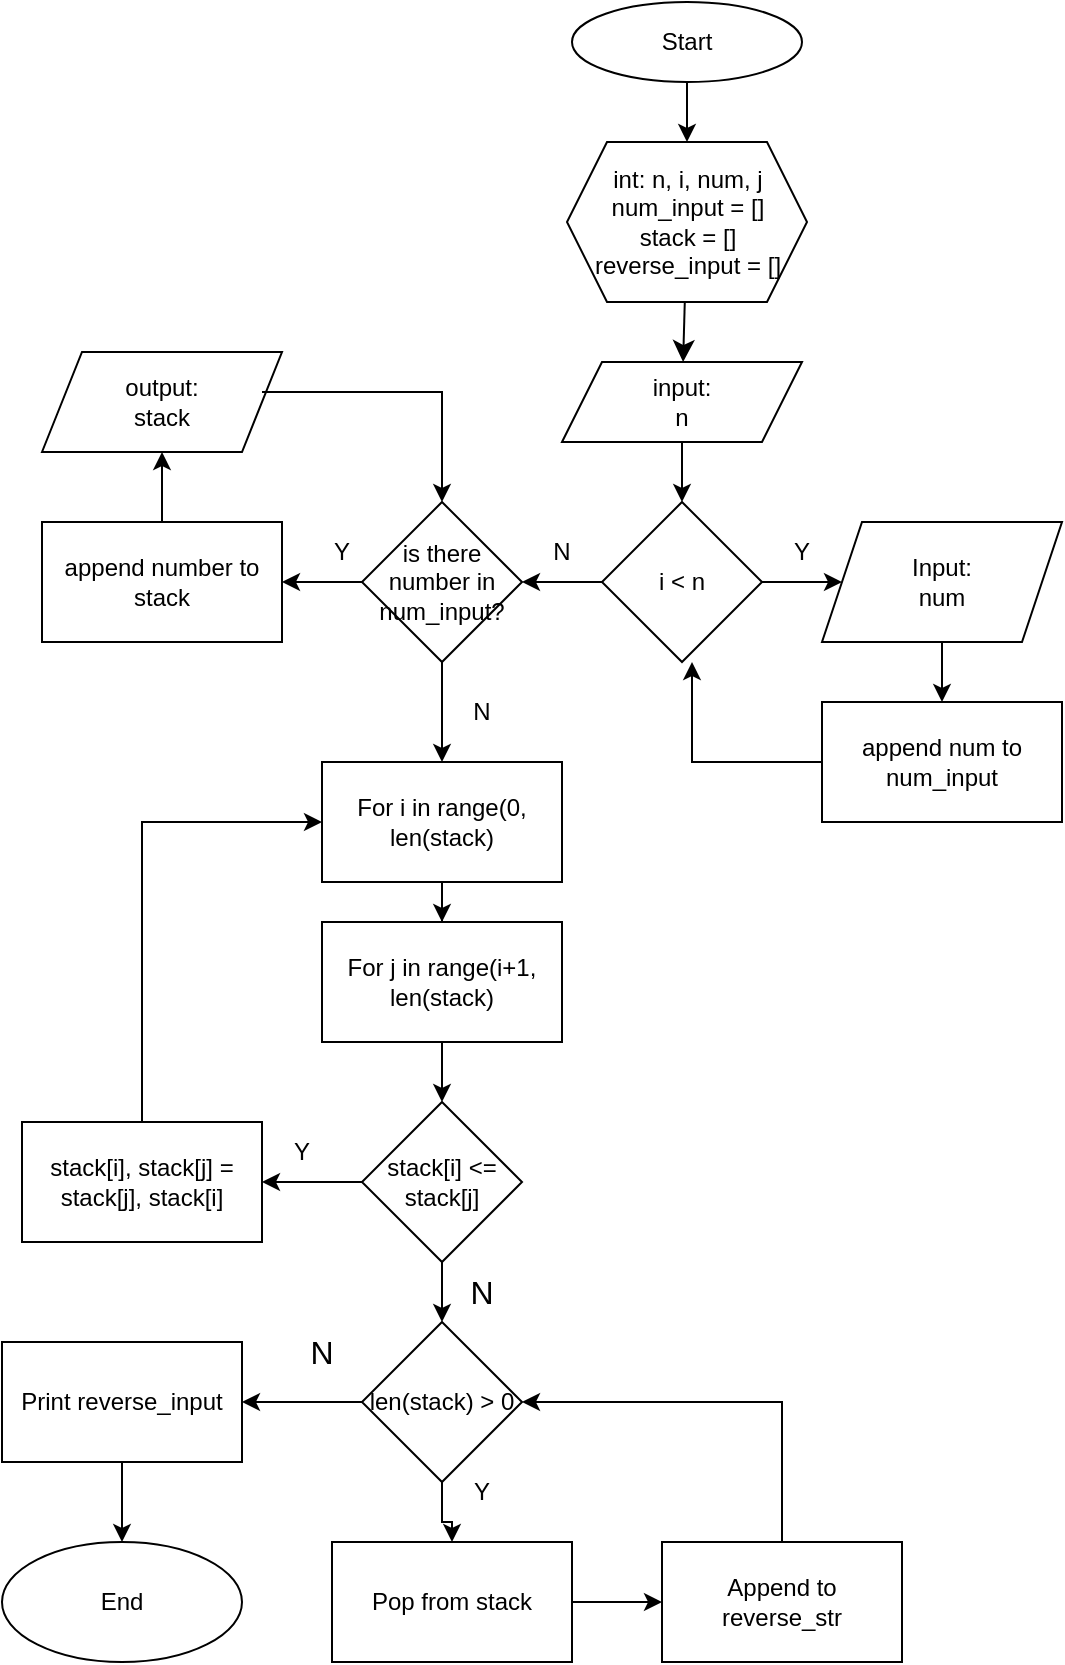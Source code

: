 <mxfile version="24.8.3">
  <diagram name="Page-1" id="jC459XtD96fpsvuMHmo2">
    <mxGraphModel dx="1067" dy="482" grid="1" gridSize="10" guides="1" tooltips="1" connect="1" arrows="1" fold="1" page="1" pageScale="1" pageWidth="850" pageHeight="1100" math="0" shadow="0">
      <root>
        <mxCell id="0" />
        <mxCell id="1" parent="0" />
        <mxCell id="EUs_AdRE0p7hVuzufqTg-1" value="" style="edgeStyle=orthogonalEdgeStyle;rounded=0;orthogonalLoop=1;jettySize=auto;html=1;" edge="1" parent="1" source="EUs_AdRE0p7hVuzufqTg-2" target="EUs_AdRE0p7hVuzufqTg-4">
          <mxGeometry relative="1" as="geometry" />
        </mxCell>
        <mxCell id="EUs_AdRE0p7hVuzufqTg-2" value="Start" style="ellipse;whiteSpace=wrap;html=1;" vertex="1" parent="1">
          <mxGeometry x="365" y="20" width="115" height="40" as="geometry" />
        </mxCell>
        <mxCell id="EUs_AdRE0p7hVuzufqTg-3" value="" style="edgeStyle=none;curved=1;rounded=0;orthogonalLoop=1;jettySize=auto;html=1;fontSize=12;startSize=8;endSize=8;" edge="1" parent="1" source="EUs_AdRE0p7hVuzufqTg-4" target="EUs_AdRE0p7hVuzufqTg-5">
          <mxGeometry relative="1" as="geometry" />
        </mxCell>
        <mxCell id="EUs_AdRE0p7hVuzufqTg-4" value="int: n, i, num, j&lt;div&gt;num_input = []&lt;/div&gt;&lt;div&gt;stack = []&lt;/div&gt;&lt;div&gt;reverse_input = []&lt;/div&gt;" style="shape=hexagon;perimeter=hexagonPerimeter2;whiteSpace=wrap;html=1;fixedSize=1;" vertex="1" parent="1">
          <mxGeometry x="362.5" y="90" width="120" height="80" as="geometry" />
        </mxCell>
        <mxCell id="EUs_AdRE0p7hVuzufqTg-9" value="" style="edgeStyle=orthogonalEdgeStyle;rounded=0;orthogonalLoop=1;jettySize=auto;html=1;" edge="1" parent="1" source="EUs_AdRE0p7hVuzufqTg-5" target="EUs_AdRE0p7hVuzufqTg-7">
          <mxGeometry relative="1" as="geometry" />
        </mxCell>
        <mxCell id="EUs_AdRE0p7hVuzufqTg-5" value="input:&lt;div&gt;n&lt;/div&gt;" style="shape=parallelogram;perimeter=parallelogramPerimeter;whiteSpace=wrap;html=1;fixedSize=1;" vertex="1" parent="1">
          <mxGeometry x="360" y="200" width="120" height="40" as="geometry" />
        </mxCell>
        <mxCell id="EUs_AdRE0p7hVuzufqTg-12" value="" style="edgeStyle=orthogonalEdgeStyle;rounded=0;orthogonalLoop=1;jettySize=auto;html=1;" edge="1" parent="1" source="EUs_AdRE0p7hVuzufqTg-7" target="EUs_AdRE0p7hVuzufqTg-10">
          <mxGeometry relative="1" as="geometry" />
        </mxCell>
        <mxCell id="EUs_AdRE0p7hVuzufqTg-19" value="" style="edgeStyle=orthogonalEdgeStyle;rounded=0;orthogonalLoop=1;jettySize=auto;html=1;" edge="1" parent="1" source="EUs_AdRE0p7hVuzufqTg-7" target="EUs_AdRE0p7hVuzufqTg-18">
          <mxGeometry relative="1" as="geometry" />
        </mxCell>
        <mxCell id="EUs_AdRE0p7hVuzufqTg-7" value="i &amp;lt; n" style="rhombus;whiteSpace=wrap;html=1;" vertex="1" parent="1">
          <mxGeometry x="380" y="270" width="80" height="80" as="geometry" />
        </mxCell>
        <mxCell id="EUs_AdRE0p7hVuzufqTg-13" value="" style="edgeStyle=orthogonalEdgeStyle;rounded=0;orthogonalLoop=1;jettySize=auto;html=1;" edge="1" parent="1" source="EUs_AdRE0p7hVuzufqTg-10" target="EUs_AdRE0p7hVuzufqTg-11">
          <mxGeometry relative="1" as="geometry" />
        </mxCell>
        <mxCell id="EUs_AdRE0p7hVuzufqTg-10" value="Input:&lt;div&gt;num&lt;/div&gt;" style="shape=parallelogram;perimeter=parallelogramPerimeter;whiteSpace=wrap;html=1;fixedSize=1;" vertex="1" parent="1">
          <mxGeometry x="490" y="280" width="120" height="60" as="geometry" />
        </mxCell>
        <mxCell id="EUs_AdRE0p7hVuzufqTg-11" value="append num to num_input" style="rounded=0;whiteSpace=wrap;html=1;" vertex="1" parent="1">
          <mxGeometry x="490" y="370" width="120" height="60" as="geometry" />
        </mxCell>
        <mxCell id="EUs_AdRE0p7hVuzufqTg-14" value="Y" style="text;strokeColor=none;align=center;fillColor=none;html=1;verticalAlign=middle;whiteSpace=wrap;rounded=0;" vertex="1" parent="1">
          <mxGeometry x="450" y="280" width="60" height="30" as="geometry" />
        </mxCell>
        <mxCell id="EUs_AdRE0p7hVuzufqTg-17" value="" style="endArrow=classic;html=1;rounded=0;exitX=0;exitY=0.5;exitDx=0;exitDy=0;" edge="1" parent="1" source="EUs_AdRE0p7hVuzufqTg-11">
          <mxGeometry width="50" height="50" relative="1" as="geometry">
            <mxPoint x="425" y="440" as="sourcePoint" />
            <mxPoint x="425" y="350" as="targetPoint" />
            <Array as="points">
              <mxPoint x="425" y="400" />
            </Array>
          </mxGeometry>
        </mxCell>
        <mxCell id="EUs_AdRE0p7hVuzufqTg-23" value="" style="edgeStyle=orthogonalEdgeStyle;rounded=0;orthogonalLoop=1;jettySize=auto;html=1;" edge="1" parent="1" source="EUs_AdRE0p7hVuzufqTg-18" target="EUs_AdRE0p7hVuzufqTg-21">
          <mxGeometry relative="1" as="geometry" />
        </mxCell>
        <mxCell id="EUs_AdRE0p7hVuzufqTg-34" value="" style="edgeStyle=orthogonalEdgeStyle;rounded=0;orthogonalLoop=1;jettySize=auto;html=1;" edge="1" parent="1" source="EUs_AdRE0p7hVuzufqTg-18" target="EUs_AdRE0p7hVuzufqTg-31">
          <mxGeometry relative="1" as="geometry" />
        </mxCell>
        <mxCell id="EUs_AdRE0p7hVuzufqTg-18" value="is there number in num_input?" style="rhombus;whiteSpace=wrap;html=1;" vertex="1" parent="1">
          <mxGeometry x="260" y="270" width="80" height="80" as="geometry" />
        </mxCell>
        <mxCell id="EUs_AdRE0p7hVuzufqTg-20" value="N" style="text;strokeColor=none;align=center;fillColor=none;html=1;verticalAlign=middle;whiteSpace=wrap;rounded=0;" vertex="1" parent="1">
          <mxGeometry x="330" y="280" width="60" height="30" as="geometry" />
        </mxCell>
        <mxCell id="EUs_AdRE0p7hVuzufqTg-24" value="" style="edgeStyle=orthogonalEdgeStyle;rounded=0;orthogonalLoop=1;jettySize=auto;html=1;" edge="1" parent="1" source="EUs_AdRE0p7hVuzufqTg-21" target="EUs_AdRE0p7hVuzufqTg-22">
          <mxGeometry relative="1" as="geometry" />
        </mxCell>
        <mxCell id="EUs_AdRE0p7hVuzufqTg-21" value="append number to stack" style="rounded=0;whiteSpace=wrap;html=1;" vertex="1" parent="1">
          <mxGeometry x="100" y="280" width="120" height="60" as="geometry" />
        </mxCell>
        <mxCell id="EUs_AdRE0p7hVuzufqTg-22" value="output:&lt;div&gt;stack&lt;/div&gt;" style="shape=parallelogram;perimeter=parallelogramPerimeter;whiteSpace=wrap;html=1;fixedSize=1;" vertex="1" parent="1">
          <mxGeometry x="100" y="195" width="120" height="50" as="geometry" />
        </mxCell>
        <mxCell id="EUs_AdRE0p7hVuzufqTg-25" value="" style="endArrow=classic;html=1;rounded=0;" edge="1" parent="1" target="EUs_AdRE0p7hVuzufqTg-18">
          <mxGeometry width="50" height="50" relative="1" as="geometry">
            <mxPoint x="210" y="215" as="sourcePoint" />
            <mxPoint x="310" y="215" as="targetPoint" />
            <Array as="points">
              <mxPoint x="300" y="215" />
            </Array>
          </mxGeometry>
        </mxCell>
        <mxCell id="EUs_AdRE0p7hVuzufqTg-26" value="Y" style="text;strokeColor=none;align=center;fillColor=none;html=1;verticalAlign=middle;whiteSpace=wrap;rounded=0;" vertex="1" parent="1">
          <mxGeometry x="220" y="280" width="60" height="30" as="geometry" />
        </mxCell>
        <mxCell id="EUs_AdRE0p7hVuzufqTg-29" value="N" style="text;strokeColor=none;align=center;fillColor=none;html=1;verticalAlign=middle;whiteSpace=wrap;rounded=0;" vertex="1" parent="1">
          <mxGeometry x="290" y="360" width="60" height="30" as="geometry" />
        </mxCell>
        <mxCell id="EUs_AdRE0p7hVuzufqTg-35" value="" style="edgeStyle=orthogonalEdgeStyle;rounded=0;orthogonalLoop=1;jettySize=auto;html=1;" edge="1" parent="1" source="EUs_AdRE0p7hVuzufqTg-31" target="EUs_AdRE0p7hVuzufqTg-32">
          <mxGeometry relative="1" as="geometry" />
        </mxCell>
        <mxCell id="EUs_AdRE0p7hVuzufqTg-31" value="For i in range(0, len(stack)" style="rounded=0;whiteSpace=wrap;html=1;" vertex="1" parent="1">
          <mxGeometry x="240" y="400" width="120" height="60" as="geometry" />
        </mxCell>
        <mxCell id="EUs_AdRE0p7hVuzufqTg-37" value="" style="edgeStyle=orthogonalEdgeStyle;rounded=0;orthogonalLoop=1;jettySize=auto;html=1;" edge="1" parent="1" source="EUs_AdRE0p7hVuzufqTg-32" target="EUs_AdRE0p7hVuzufqTg-36">
          <mxGeometry relative="1" as="geometry" />
        </mxCell>
        <mxCell id="EUs_AdRE0p7hVuzufqTg-32" value="For j in range(i+1, len(stack)" style="rounded=0;whiteSpace=wrap;html=1;" vertex="1" parent="1">
          <mxGeometry x="240" y="480" width="120" height="60" as="geometry" />
        </mxCell>
        <mxCell id="EUs_AdRE0p7hVuzufqTg-53" value="" style="edgeStyle=orthogonalEdgeStyle;rounded=0;orthogonalLoop=1;jettySize=auto;html=1;" edge="1" parent="1" source="EUs_AdRE0p7hVuzufqTg-36" target="EUs_AdRE0p7hVuzufqTg-43">
          <mxGeometry relative="1" as="geometry" />
        </mxCell>
        <mxCell id="EUs_AdRE0p7hVuzufqTg-67" value="" style="edgeStyle=orthogonalEdgeStyle;rounded=0;orthogonalLoop=1;jettySize=auto;html=1;" edge="1" parent="1" source="EUs_AdRE0p7hVuzufqTg-36" target="EUs_AdRE0p7hVuzufqTg-66">
          <mxGeometry relative="1" as="geometry" />
        </mxCell>
        <mxCell id="EUs_AdRE0p7hVuzufqTg-36" value="stack[i] &amp;lt;= stack[j]" style="rhombus;whiteSpace=wrap;html=1;" vertex="1" parent="1">
          <mxGeometry x="260" y="570" width="80" height="80" as="geometry" />
        </mxCell>
        <mxCell id="EUs_AdRE0p7hVuzufqTg-39" value="Y" style="text;strokeColor=none;align=center;fillColor=none;html=1;verticalAlign=middle;whiteSpace=wrap;rounded=0;" vertex="1" parent="1">
          <mxGeometry x="200" y="580" width="60" height="30" as="geometry" />
        </mxCell>
        <mxCell id="EUs_AdRE0p7hVuzufqTg-57" value="" style="edgeStyle=orthogonalEdgeStyle;rounded=0;orthogonalLoop=1;jettySize=auto;html=1;" edge="1" parent="1" source="EUs_AdRE0p7hVuzufqTg-43" target="EUs_AdRE0p7hVuzufqTg-45">
          <mxGeometry relative="1" as="geometry" />
        </mxCell>
        <mxCell id="EUs_AdRE0p7hVuzufqTg-63" value="" style="edgeStyle=orthogonalEdgeStyle;rounded=0;orthogonalLoop=1;jettySize=auto;html=1;" edge="1" parent="1" source="EUs_AdRE0p7hVuzufqTg-43" target="EUs_AdRE0p7hVuzufqTg-62">
          <mxGeometry relative="1" as="geometry" />
        </mxCell>
        <mxCell id="EUs_AdRE0p7hVuzufqTg-43" value="len(stack) &amp;gt; 0" style="rhombus;whiteSpace=wrap;html=1;" vertex="1" parent="1">
          <mxGeometry x="260" y="680" width="80" height="80" as="geometry" />
        </mxCell>
        <mxCell id="EUs_AdRE0p7hVuzufqTg-58" value="" style="edgeStyle=orthogonalEdgeStyle;rounded=0;orthogonalLoop=1;jettySize=auto;html=1;" edge="1" parent="1" source="EUs_AdRE0p7hVuzufqTg-45" target="EUs_AdRE0p7hVuzufqTg-47">
          <mxGeometry relative="1" as="geometry" />
        </mxCell>
        <mxCell id="EUs_AdRE0p7hVuzufqTg-45" value="Pop from stack" style="rounded=0;whiteSpace=wrap;html=1;" vertex="1" parent="1">
          <mxGeometry x="245" y="790" width="120" height="60" as="geometry" />
        </mxCell>
        <mxCell id="EUs_AdRE0p7hVuzufqTg-59" style="edgeStyle=orthogonalEdgeStyle;rounded=0;orthogonalLoop=1;jettySize=auto;html=1;entryX=1;entryY=0.5;entryDx=0;entryDy=0;" edge="1" parent="1" source="EUs_AdRE0p7hVuzufqTg-47" target="EUs_AdRE0p7hVuzufqTg-43">
          <mxGeometry relative="1" as="geometry">
            <Array as="points">
              <mxPoint x="470" y="720" />
            </Array>
          </mxGeometry>
        </mxCell>
        <mxCell id="EUs_AdRE0p7hVuzufqTg-47" value="Append to reverse_str" style="rounded=0;whiteSpace=wrap;html=1;" vertex="1" parent="1">
          <mxGeometry x="410" y="790" width="120" height="60" as="geometry" />
        </mxCell>
        <mxCell id="EUs_AdRE0p7hVuzufqTg-49" value="N" style="text;strokeColor=none;fillColor=none;html=1;align=center;verticalAlign=middle;whiteSpace=wrap;rounded=0;fontSize=16;" vertex="1" parent="1">
          <mxGeometry x="290" y="650" width="60" height="30" as="geometry" />
        </mxCell>
        <mxCell id="EUs_AdRE0p7hVuzufqTg-60" value="Y" style="text;strokeColor=none;align=center;fillColor=none;html=1;verticalAlign=middle;whiteSpace=wrap;rounded=0;" vertex="1" parent="1">
          <mxGeometry x="290" y="750" width="60" height="30" as="geometry" />
        </mxCell>
        <mxCell id="EUs_AdRE0p7hVuzufqTg-61" value="N" style="text;strokeColor=none;fillColor=none;html=1;align=center;verticalAlign=middle;whiteSpace=wrap;rounded=0;fontSize=16;" vertex="1" parent="1">
          <mxGeometry x="210" y="680" width="60" height="30" as="geometry" />
        </mxCell>
        <mxCell id="EUs_AdRE0p7hVuzufqTg-65" value="" style="edgeStyle=orthogonalEdgeStyle;rounded=0;orthogonalLoop=1;jettySize=auto;html=1;" edge="1" parent="1" source="EUs_AdRE0p7hVuzufqTg-62" target="EUs_AdRE0p7hVuzufqTg-64">
          <mxGeometry relative="1" as="geometry" />
        </mxCell>
        <mxCell id="EUs_AdRE0p7hVuzufqTg-62" value="Print reverse_input" style="rounded=0;whiteSpace=wrap;html=1;" vertex="1" parent="1">
          <mxGeometry x="80" y="690" width="120" height="60" as="geometry" />
        </mxCell>
        <mxCell id="EUs_AdRE0p7hVuzufqTg-64" value="End" style="ellipse;whiteSpace=wrap;html=1;" vertex="1" parent="1">
          <mxGeometry x="80" y="790" width="120" height="60" as="geometry" />
        </mxCell>
        <mxCell id="EUs_AdRE0p7hVuzufqTg-68" style="edgeStyle=orthogonalEdgeStyle;rounded=0;orthogonalLoop=1;jettySize=auto;html=1;entryX=0;entryY=0.5;entryDx=0;entryDy=0;" edge="1" parent="1" source="EUs_AdRE0p7hVuzufqTg-66" target="EUs_AdRE0p7hVuzufqTg-31">
          <mxGeometry relative="1" as="geometry">
            <Array as="points">
              <mxPoint x="150" y="430" />
            </Array>
          </mxGeometry>
        </mxCell>
        <mxCell id="EUs_AdRE0p7hVuzufqTg-66" value="stack[i], stack[j] = stack[j], stack[i]" style="rounded=0;whiteSpace=wrap;html=1;" vertex="1" parent="1">
          <mxGeometry x="90" y="580" width="120" height="60" as="geometry" />
        </mxCell>
      </root>
    </mxGraphModel>
  </diagram>
</mxfile>
